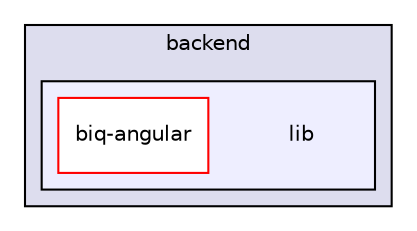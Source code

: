 digraph "gulp-src/src/backend/lib" {
  compound=true
  node [ fontsize="10", fontname="Helvetica"];
  edge [ labelfontsize="10", labelfontname="Helvetica"];
  subgraph clusterdir_8cd382baece4e9275d467eebb00a4ce2 {
    graph [ bgcolor="#ddddee", pencolor="black", label="backend" fontname="Helvetica", fontsize="10", URL="dir_8cd382baece4e9275d467eebb00a4ce2.html"]
  subgraph clusterdir_3237453ed054f5a6881189ffbcb7067e {
    graph [ bgcolor="#eeeeff", pencolor="black", label="" URL="dir_3237453ed054f5a6881189ffbcb7067e.html"];
    dir_3237453ed054f5a6881189ffbcb7067e [shape=plaintext label="lib"];
    dir_c0241de9b634fd16f60c446bf3e3ceca [shape=box label="biq-angular" color="red" fillcolor="white" style="filled" URL="dir_c0241de9b634fd16f60c446bf3e3ceca.html"];
  }
  }
}
